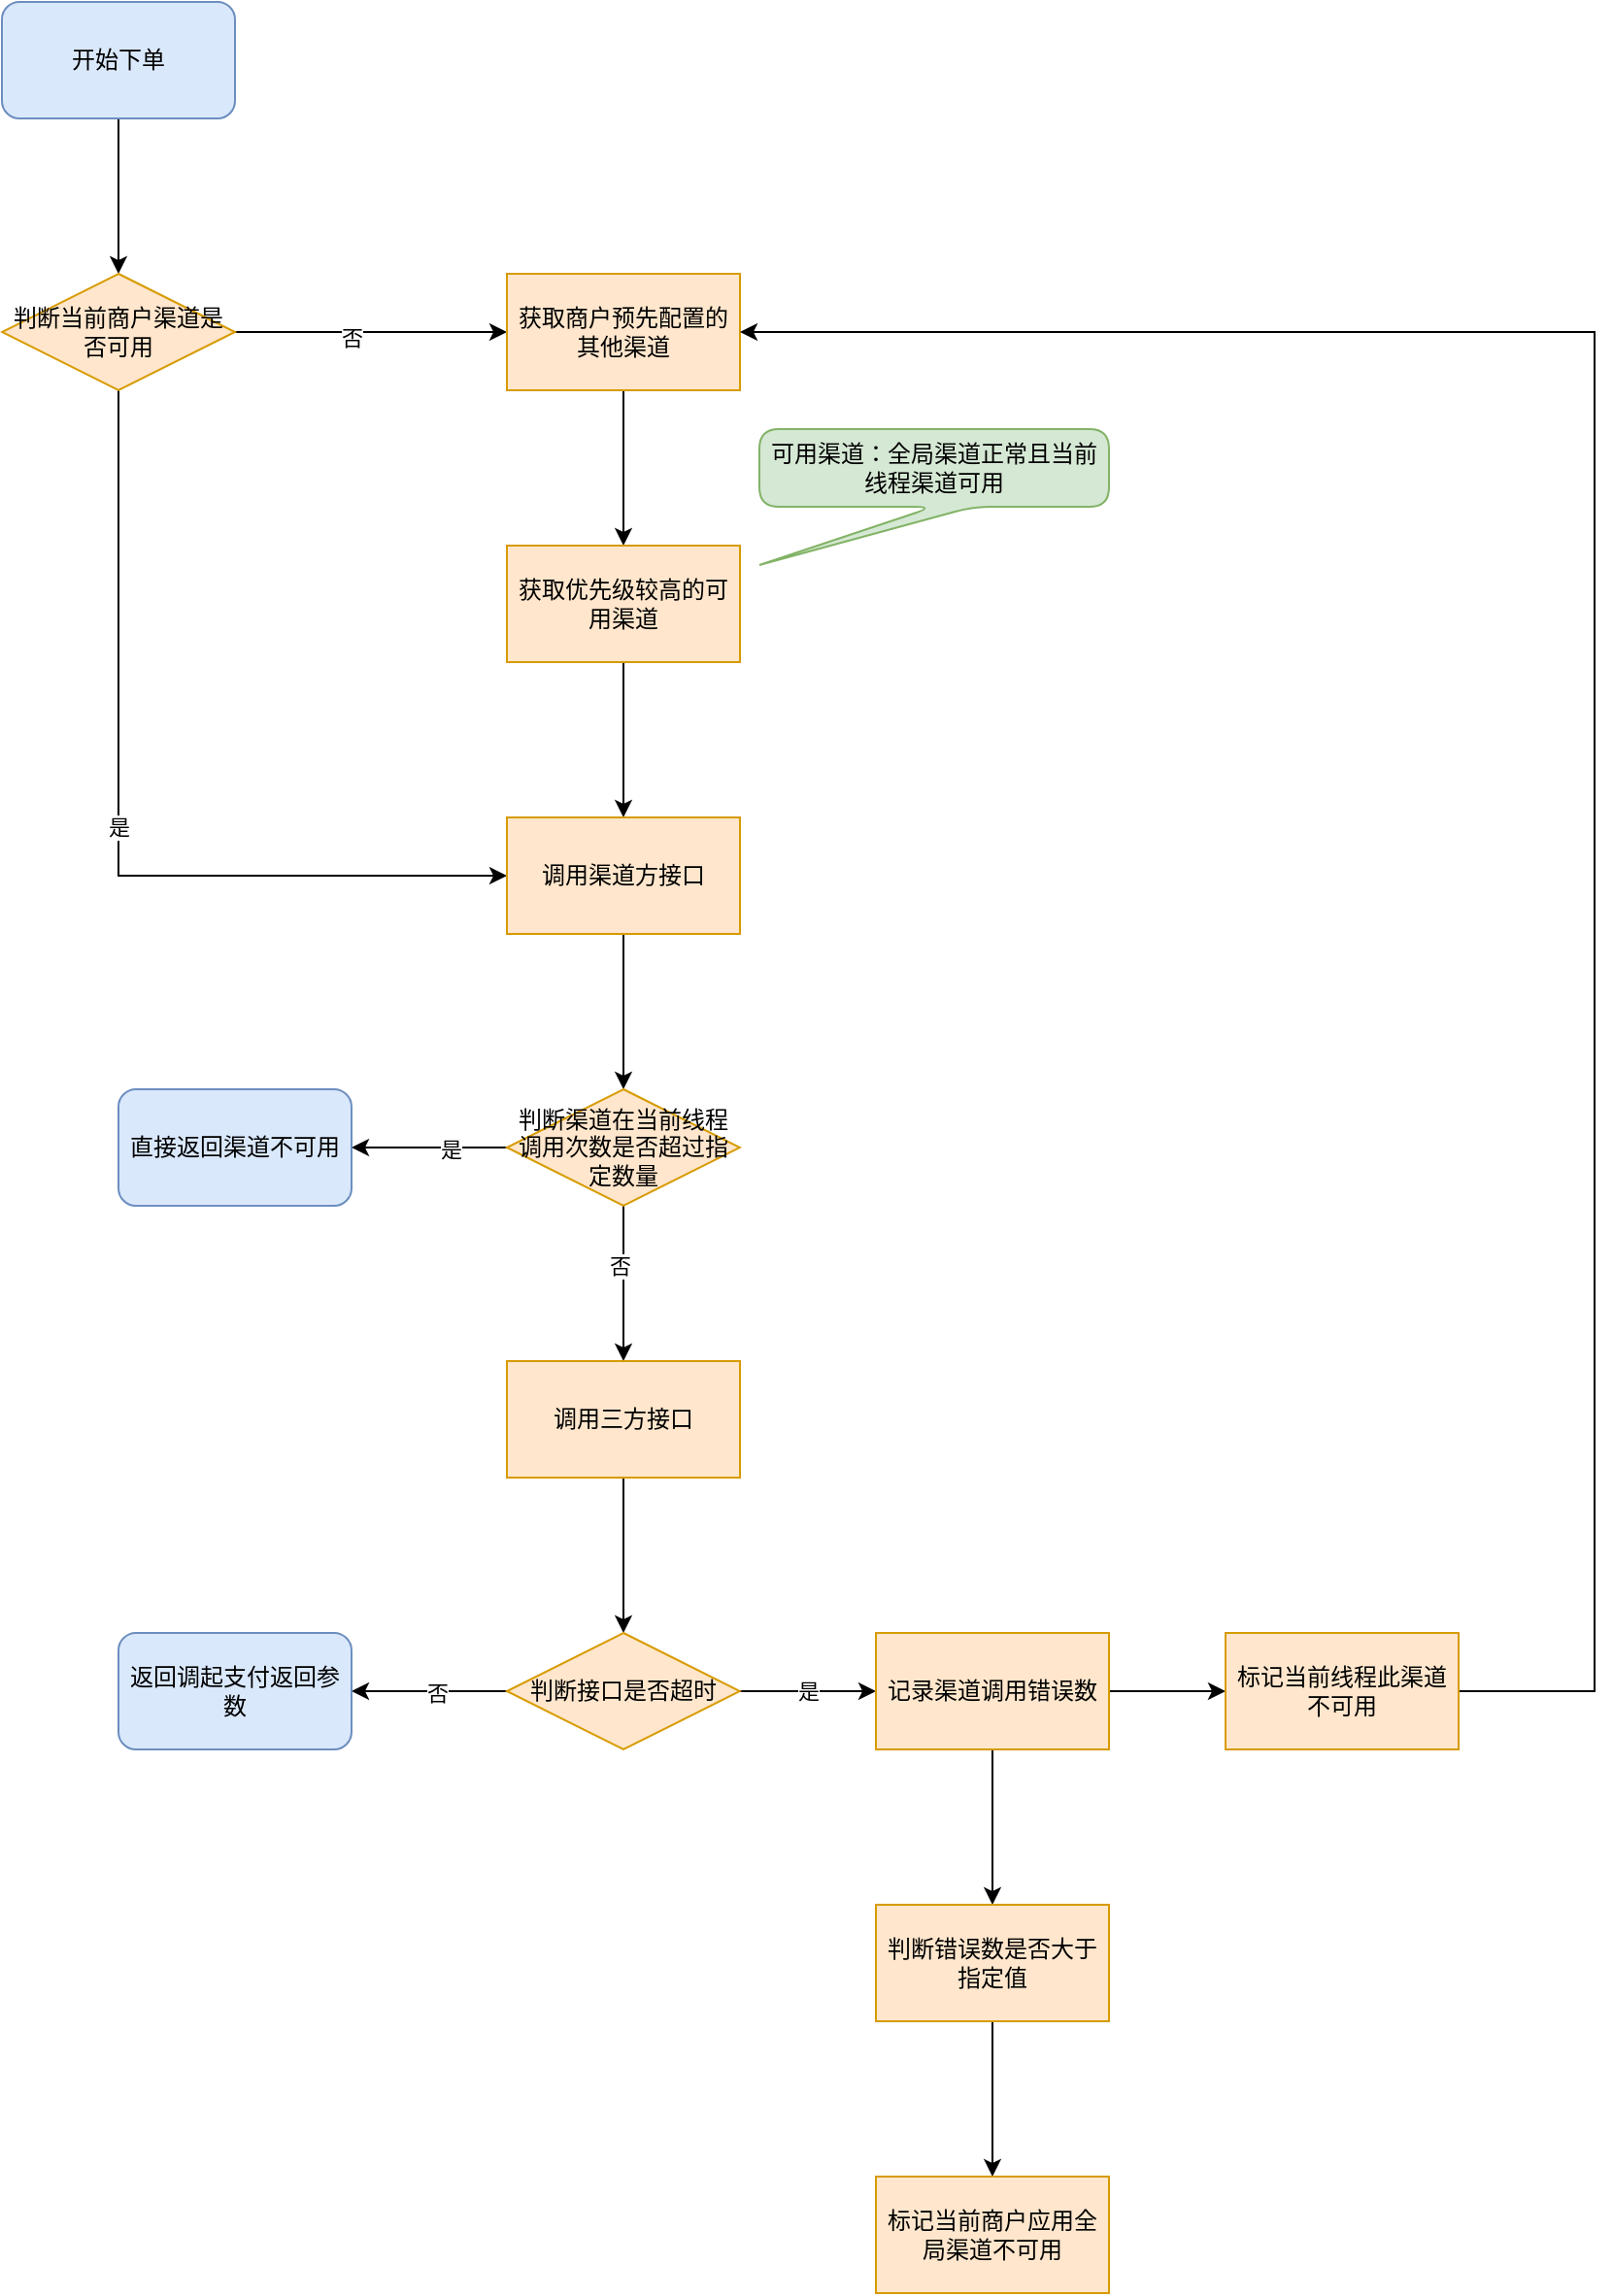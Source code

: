 <mxfile version="20.4.1" type="github">
  <diagram id="C5RBs43oDa-KdzZeNtuy" name="Page-1">
    <mxGraphModel dx="1299" dy="776" grid="1" gridSize="10" guides="1" tooltips="1" connect="1" arrows="1" fold="1" page="1" pageScale="1" pageWidth="827" pageHeight="1169" math="0" shadow="0">
      <root>
        <mxCell id="WIyWlLk6GJQsqaUBKTNV-0" />
        <mxCell id="WIyWlLk6GJQsqaUBKTNV-1" parent="WIyWlLk6GJQsqaUBKTNV-0" />
        <mxCell id="nLl6k8Ohztmbap9x90bs-2" value="" style="edgeStyle=orthogonalEdgeStyle;rounded=0;orthogonalLoop=1;jettySize=auto;html=1;" edge="1" parent="WIyWlLk6GJQsqaUBKTNV-1" source="nLl6k8Ohztmbap9x90bs-0" target="nLl6k8Ohztmbap9x90bs-1">
          <mxGeometry relative="1" as="geometry" />
        </mxCell>
        <mxCell id="nLl6k8Ohztmbap9x90bs-0" value="开始下单" style="rounded=1;whiteSpace=wrap;html=1;fontFamily=Helvetica;fontSize=12;fontColor=default;align=center;strokeColor=#6c8ebf;fillColor=#dae8fc;" vertex="1" parent="WIyWlLk6GJQsqaUBKTNV-1">
          <mxGeometry x="130" y="100" width="120" height="60" as="geometry" />
        </mxCell>
        <mxCell id="nLl6k8Ohztmbap9x90bs-4" value="是" style="edgeStyle=orthogonalEdgeStyle;rounded=0;orthogonalLoop=1;jettySize=auto;html=1;entryX=0;entryY=0.5;entryDx=0;entryDy=0;" edge="1" parent="WIyWlLk6GJQsqaUBKTNV-1" source="nLl6k8Ohztmbap9x90bs-1" target="nLl6k8Ohztmbap9x90bs-14">
          <mxGeometry relative="1" as="geometry">
            <mxPoint x="190" y="380" as="targetPoint" />
            <Array as="points">
              <mxPoint x="190" y="550" />
            </Array>
          </mxGeometry>
        </mxCell>
        <mxCell id="nLl6k8Ohztmbap9x90bs-10" value="" style="edgeStyle=orthogonalEdgeStyle;rounded=0;orthogonalLoop=1;jettySize=auto;html=1;" edge="1" parent="WIyWlLk6GJQsqaUBKTNV-1" source="nLl6k8Ohztmbap9x90bs-1" target="nLl6k8Ohztmbap9x90bs-9">
          <mxGeometry relative="1" as="geometry" />
        </mxCell>
        <mxCell id="nLl6k8Ohztmbap9x90bs-11" value="否" style="edgeLabel;html=1;align=center;verticalAlign=middle;resizable=0;points=[];" vertex="1" connectable="0" parent="nLl6k8Ohztmbap9x90bs-10">
          <mxGeometry x="-0.15" y="-2" relative="1" as="geometry">
            <mxPoint y="1" as="offset" />
          </mxGeometry>
        </mxCell>
        <mxCell id="nLl6k8Ohztmbap9x90bs-1" value="判断当前商户渠道是否可用" style="rhombus;whiteSpace=wrap;html=1;fontFamily=Helvetica;fontSize=12;align=center;strokeColor=#d79b00;fillColor=#ffe6cc;" vertex="1" parent="WIyWlLk6GJQsqaUBKTNV-1">
          <mxGeometry x="130" y="240" width="120" height="60" as="geometry" />
        </mxCell>
        <mxCell id="nLl6k8Ohztmbap9x90bs-13" value="" style="edgeStyle=orthogonalEdgeStyle;rounded=0;orthogonalLoop=1;jettySize=auto;html=1;" edge="1" parent="WIyWlLk6GJQsqaUBKTNV-1" source="nLl6k8Ohztmbap9x90bs-9" target="nLl6k8Ohztmbap9x90bs-12">
          <mxGeometry relative="1" as="geometry" />
        </mxCell>
        <mxCell id="nLl6k8Ohztmbap9x90bs-9" value="获取商户预先配置的其他渠道" style="whiteSpace=wrap;html=1;fillColor=#ffe6cc;strokeColor=#d79b00;" vertex="1" parent="WIyWlLk6GJQsqaUBKTNV-1">
          <mxGeometry x="390" y="240" width="120" height="60" as="geometry" />
        </mxCell>
        <mxCell id="nLl6k8Ohztmbap9x90bs-15" value="" style="edgeStyle=orthogonalEdgeStyle;rounded=0;orthogonalLoop=1;jettySize=auto;html=1;" edge="1" parent="WIyWlLk6GJQsqaUBKTNV-1" source="nLl6k8Ohztmbap9x90bs-12" target="nLl6k8Ohztmbap9x90bs-14">
          <mxGeometry relative="1" as="geometry" />
        </mxCell>
        <mxCell id="nLl6k8Ohztmbap9x90bs-12" value="获取优先级较高的可用渠道" style="whiteSpace=wrap;html=1;fillColor=#ffe6cc;strokeColor=#d79b00;" vertex="1" parent="WIyWlLk6GJQsqaUBKTNV-1">
          <mxGeometry x="390" y="380" width="120" height="60" as="geometry" />
        </mxCell>
        <mxCell id="nLl6k8Ohztmbap9x90bs-19" value="" style="edgeStyle=orthogonalEdgeStyle;rounded=0;orthogonalLoop=1;jettySize=auto;html=1;" edge="1" parent="WIyWlLk6GJQsqaUBKTNV-1" source="nLl6k8Ohztmbap9x90bs-14" target="nLl6k8Ohztmbap9x90bs-18">
          <mxGeometry relative="1" as="geometry" />
        </mxCell>
        <mxCell id="nLl6k8Ohztmbap9x90bs-14" value="调用渠道方接口" style="whiteSpace=wrap;html=1;fillColor=#ffe6cc;strokeColor=#d79b00;" vertex="1" parent="WIyWlLk6GJQsqaUBKTNV-1">
          <mxGeometry x="390" y="520" width="120" height="60" as="geometry" />
        </mxCell>
        <mxCell id="nLl6k8Ohztmbap9x90bs-21" value="" style="edgeStyle=orthogonalEdgeStyle;rounded=0;orthogonalLoop=1;jettySize=auto;html=1;" edge="1" parent="WIyWlLk6GJQsqaUBKTNV-1" source="nLl6k8Ohztmbap9x90bs-18" target="nLl6k8Ohztmbap9x90bs-20">
          <mxGeometry relative="1" as="geometry" />
        </mxCell>
        <mxCell id="nLl6k8Ohztmbap9x90bs-25" value="否" style="edgeLabel;html=1;align=center;verticalAlign=middle;resizable=0;points=[];" vertex="1" connectable="0" parent="nLl6k8Ohztmbap9x90bs-21">
          <mxGeometry x="-0.237" y="-2" relative="1" as="geometry">
            <mxPoint as="offset" />
          </mxGeometry>
        </mxCell>
        <mxCell id="nLl6k8Ohztmbap9x90bs-23" value="" style="edgeStyle=orthogonalEdgeStyle;rounded=0;orthogonalLoop=1;jettySize=auto;html=1;" edge="1" parent="WIyWlLk6GJQsqaUBKTNV-1" source="nLl6k8Ohztmbap9x90bs-18" target="nLl6k8Ohztmbap9x90bs-22">
          <mxGeometry relative="1" as="geometry" />
        </mxCell>
        <mxCell id="nLl6k8Ohztmbap9x90bs-24" value="是" style="edgeLabel;html=1;align=center;verticalAlign=middle;resizable=0;points=[];" vertex="1" connectable="0" parent="nLl6k8Ohztmbap9x90bs-23">
          <mxGeometry x="-0.275" relative="1" as="geometry">
            <mxPoint y="1" as="offset" />
          </mxGeometry>
        </mxCell>
        <mxCell id="nLl6k8Ohztmbap9x90bs-18" value="判断渠道在当前线程调用次数是否超过指定数量" style="rhombus;whiteSpace=wrap;html=1;fontFamily=Helvetica;fontSize=12;fontColor=default;align=center;strokeColor=#d79b00;fillColor=#ffe6cc;" vertex="1" parent="WIyWlLk6GJQsqaUBKTNV-1">
          <mxGeometry x="390" y="660" width="120" height="60" as="geometry" />
        </mxCell>
        <mxCell id="nLl6k8Ohztmbap9x90bs-29" value="" style="edgeStyle=orthogonalEdgeStyle;rounded=0;orthogonalLoop=1;jettySize=auto;html=1;" edge="1" parent="WIyWlLk6GJQsqaUBKTNV-1" source="nLl6k8Ohztmbap9x90bs-20" target="nLl6k8Ohztmbap9x90bs-28">
          <mxGeometry relative="1" as="geometry" />
        </mxCell>
        <mxCell id="nLl6k8Ohztmbap9x90bs-20" value="调用三方接口" style="whiteSpace=wrap;html=1;fillColor=#ffe6cc;strokeColor=#d79b00;" vertex="1" parent="WIyWlLk6GJQsqaUBKTNV-1">
          <mxGeometry x="390" y="800" width="120" height="60" as="geometry" />
        </mxCell>
        <mxCell id="nLl6k8Ohztmbap9x90bs-22" value="直接返回渠道不可用" style="rounded=1;whiteSpace=wrap;html=1;fontFamily=Helvetica;fontSize=12;fontColor=default;align=center;strokeColor=#6c8ebf;fillColor=#dae8fc;" vertex="1" parent="WIyWlLk6GJQsqaUBKTNV-1">
          <mxGeometry x="190" y="660" width="120" height="60" as="geometry" />
        </mxCell>
        <mxCell id="nLl6k8Ohztmbap9x90bs-37" style="edgeStyle=orthogonalEdgeStyle;rounded=0;orthogonalLoop=1;jettySize=auto;html=1;exitX=0;exitY=0.5;exitDx=0;exitDy=0;" edge="1" parent="WIyWlLk6GJQsqaUBKTNV-1" source="nLl6k8Ohztmbap9x90bs-28" target="nLl6k8Ohztmbap9x90bs-30">
          <mxGeometry relative="1" as="geometry" />
        </mxCell>
        <mxCell id="nLl6k8Ohztmbap9x90bs-40" value="否" style="edgeLabel;html=1;align=center;verticalAlign=middle;resizable=0;points=[];" vertex="1" connectable="0" parent="nLl6k8Ohztmbap9x90bs-37">
          <mxGeometry x="-0.1" y="1" relative="1" as="geometry">
            <mxPoint as="offset" />
          </mxGeometry>
        </mxCell>
        <mxCell id="nLl6k8Ohztmbap9x90bs-45" value="是" style="edgeStyle=orthogonalEdgeStyle;rounded=0;orthogonalLoop=1;jettySize=auto;html=1;" edge="1" parent="WIyWlLk6GJQsqaUBKTNV-1" source="nLl6k8Ohztmbap9x90bs-28" target="nLl6k8Ohztmbap9x90bs-44">
          <mxGeometry relative="1" as="geometry" />
        </mxCell>
        <mxCell id="nLl6k8Ohztmbap9x90bs-28" value="判断接口是否超时" style="rhombus;whiteSpace=wrap;html=1;fontFamily=Helvetica;fontSize=12;fontColor=default;align=center;strokeColor=#d79b00;fillColor=#ffe6cc;" vertex="1" parent="WIyWlLk6GJQsqaUBKTNV-1">
          <mxGeometry x="390" y="940" width="120" height="60" as="geometry" />
        </mxCell>
        <mxCell id="nLl6k8Ohztmbap9x90bs-30" value="返回调起支付返回参数" style="rounded=1;whiteSpace=wrap;html=1;fontFamily=Helvetica;fontSize=12;fontColor=default;align=center;strokeColor=#6c8ebf;fillColor=#dae8fc;" vertex="1" parent="WIyWlLk6GJQsqaUBKTNV-1">
          <mxGeometry x="190" y="940" width="120" height="60" as="geometry" />
        </mxCell>
        <mxCell id="nLl6k8Ohztmbap9x90bs-47" value="" style="edgeStyle=orthogonalEdgeStyle;rounded=0;orthogonalLoop=1;jettySize=auto;html=1;" edge="1" parent="WIyWlLk6GJQsqaUBKTNV-1" source="nLl6k8Ohztmbap9x90bs-44" target="nLl6k8Ohztmbap9x90bs-46">
          <mxGeometry relative="1" as="geometry" />
        </mxCell>
        <mxCell id="nLl6k8Ohztmbap9x90bs-54" value="" style="edgeStyle=orthogonalEdgeStyle;rounded=0;orthogonalLoop=1;jettySize=auto;html=1;" edge="1" parent="WIyWlLk6GJQsqaUBKTNV-1" source="nLl6k8Ohztmbap9x90bs-44" target="nLl6k8Ohztmbap9x90bs-53">
          <mxGeometry relative="1" as="geometry" />
        </mxCell>
        <mxCell id="nLl6k8Ohztmbap9x90bs-44" value="记录渠道调用错误数" style="whiteSpace=wrap;html=1;fillColor=#ffe6cc;strokeColor=#d79b00;" vertex="1" parent="WIyWlLk6GJQsqaUBKTNV-1">
          <mxGeometry x="580" y="940" width="120" height="60" as="geometry" />
        </mxCell>
        <mxCell id="nLl6k8Ohztmbap9x90bs-49" style="edgeStyle=orthogonalEdgeStyle;rounded=0;orthogonalLoop=1;jettySize=auto;html=1;exitX=1;exitY=0.5;exitDx=0;exitDy=0;entryX=1;entryY=0.5;entryDx=0;entryDy=0;" edge="1" parent="WIyWlLk6GJQsqaUBKTNV-1" source="nLl6k8Ohztmbap9x90bs-46" target="nLl6k8Ohztmbap9x90bs-9">
          <mxGeometry relative="1" as="geometry">
            <mxPoint x="590" y="400" as="targetPoint" />
            <Array as="points">
              <mxPoint x="950" y="970" />
              <mxPoint x="950" y="270" />
            </Array>
          </mxGeometry>
        </mxCell>
        <mxCell id="nLl6k8Ohztmbap9x90bs-46" value="标记当前线程此渠道不可用" style="whiteSpace=wrap;html=1;fillColor=#ffe6cc;strokeColor=#d79b00;" vertex="1" parent="WIyWlLk6GJQsqaUBKTNV-1">
          <mxGeometry x="760" y="940" width="120" height="60" as="geometry" />
        </mxCell>
        <mxCell id="nLl6k8Ohztmbap9x90bs-56" value="" style="edgeStyle=orthogonalEdgeStyle;rounded=0;orthogonalLoop=1;jettySize=auto;html=1;" edge="1" parent="WIyWlLk6GJQsqaUBKTNV-1" source="nLl6k8Ohztmbap9x90bs-53" target="nLl6k8Ohztmbap9x90bs-55">
          <mxGeometry relative="1" as="geometry" />
        </mxCell>
        <mxCell id="nLl6k8Ohztmbap9x90bs-53" value="判断错误数是否大于指定值" style="whiteSpace=wrap;html=1;fillColor=#ffe6cc;strokeColor=#d79b00;" vertex="1" parent="WIyWlLk6GJQsqaUBKTNV-1">
          <mxGeometry x="580" y="1080" width="120" height="60" as="geometry" />
        </mxCell>
        <mxCell id="nLl6k8Ohztmbap9x90bs-55" value="标记当前商户应用全局渠道不可用" style="whiteSpace=wrap;html=1;fillColor=#ffe6cc;strokeColor=#d79b00;" vertex="1" parent="WIyWlLk6GJQsqaUBKTNV-1">
          <mxGeometry x="580" y="1220" width="120" height="60" as="geometry" />
        </mxCell>
        <mxCell id="nLl6k8Ohztmbap9x90bs-57" value="可用渠道：全局渠道正常且当前线程渠道可用" style="shape=callout;whiteSpace=wrap;html=1;perimeter=calloutPerimeter;position2=0;fillColor=#d5e8d4;strokeColor=#82b366;gradientColor=none;rounded=1;" vertex="1" parent="WIyWlLk6GJQsqaUBKTNV-1">
          <mxGeometry x="520" y="320" width="180" height="70" as="geometry" />
        </mxCell>
      </root>
    </mxGraphModel>
  </diagram>
</mxfile>
